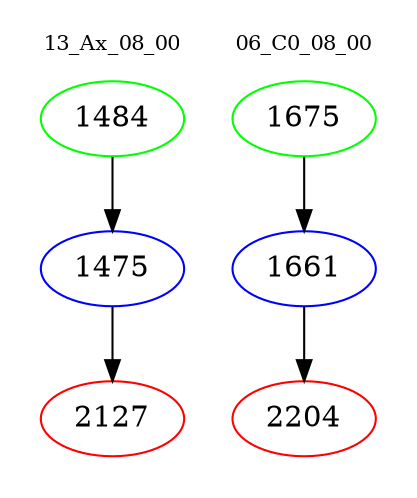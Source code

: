 digraph{
subgraph cluster_0 {
color = white
label = "13_Ax_08_00";
fontsize=10;
T0_1484 [label="1484", color="green"]
T0_1484 -> T0_1475 [color="black"]
T0_1475 [label="1475", color="blue"]
T0_1475 -> T0_2127 [color="black"]
T0_2127 [label="2127", color="red"]
}
subgraph cluster_1 {
color = white
label = "06_C0_08_00";
fontsize=10;
T1_1675 [label="1675", color="green"]
T1_1675 -> T1_1661 [color="black"]
T1_1661 [label="1661", color="blue"]
T1_1661 -> T1_2204 [color="black"]
T1_2204 [label="2204", color="red"]
}
}
